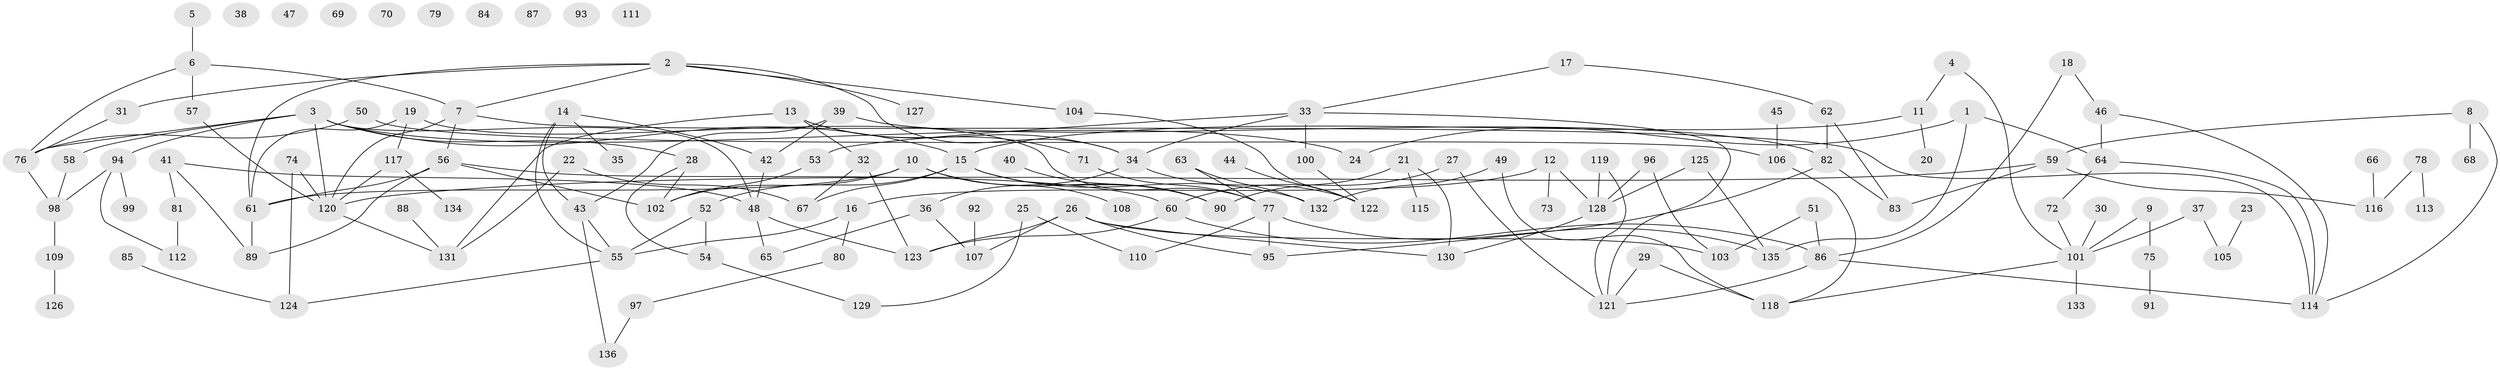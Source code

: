 // coarse degree distribution, {12: 0.0625, 6: 0.09375, 7: 0.03125, 3: 0.125, 5: 0.125, 2: 0.21875, 10: 0.03125, 4: 0.0625, 1: 0.21875, 8: 0.03125}
// Generated by graph-tools (version 1.1) at 2025/47/03/04/25 22:47:58]
// undirected, 136 vertices, 181 edges
graph export_dot {
  node [color=gray90,style=filled];
  1;
  2;
  3;
  4;
  5;
  6;
  7;
  8;
  9;
  10;
  11;
  12;
  13;
  14;
  15;
  16;
  17;
  18;
  19;
  20;
  21;
  22;
  23;
  24;
  25;
  26;
  27;
  28;
  29;
  30;
  31;
  32;
  33;
  34;
  35;
  36;
  37;
  38;
  39;
  40;
  41;
  42;
  43;
  44;
  45;
  46;
  47;
  48;
  49;
  50;
  51;
  52;
  53;
  54;
  55;
  56;
  57;
  58;
  59;
  60;
  61;
  62;
  63;
  64;
  65;
  66;
  67;
  68;
  69;
  70;
  71;
  72;
  73;
  74;
  75;
  76;
  77;
  78;
  79;
  80;
  81;
  82;
  83;
  84;
  85;
  86;
  87;
  88;
  89;
  90;
  91;
  92;
  93;
  94;
  95;
  96;
  97;
  98;
  99;
  100;
  101;
  102;
  103;
  104;
  105;
  106;
  107;
  108;
  109;
  110;
  111;
  112;
  113;
  114;
  115;
  116;
  117;
  118;
  119;
  120;
  121;
  122;
  123;
  124;
  125;
  126;
  127;
  128;
  129;
  130;
  131;
  132;
  133;
  134;
  135;
  136;
  1 -- 24;
  1 -- 64;
  1 -- 135;
  2 -- 7;
  2 -- 31;
  2 -- 34;
  2 -- 61;
  2 -- 104;
  2 -- 127;
  3 -- 15;
  3 -- 24;
  3 -- 28;
  3 -- 48;
  3 -- 58;
  3 -- 76;
  3 -- 94;
  3 -- 120;
  4 -- 11;
  4 -- 101;
  5 -- 6;
  6 -- 7;
  6 -- 57;
  6 -- 76;
  7 -- 56;
  7 -- 114;
  7 -- 120;
  8 -- 59;
  8 -- 68;
  8 -- 114;
  9 -- 75;
  9 -- 101;
  10 -- 61;
  10 -- 90;
  10 -- 102;
  10 -- 108;
  11 -- 15;
  11 -- 20;
  12 -- 16;
  12 -- 73;
  12 -- 128;
  13 -- 32;
  13 -- 34;
  13 -- 71;
  13 -- 131;
  14 -- 35;
  14 -- 42;
  14 -- 43;
  14 -- 55;
  15 -- 52;
  15 -- 67;
  15 -- 90;
  15 -- 132;
  16 -- 55;
  16 -- 80;
  17 -- 33;
  17 -- 62;
  18 -- 46;
  18 -- 86;
  19 -- 61;
  19 -- 77;
  19 -- 117;
  21 -- 90;
  21 -- 115;
  21 -- 130;
  22 -- 67;
  22 -- 131;
  23 -- 105;
  25 -- 110;
  25 -- 129;
  26 -- 95;
  26 -- 103;
  26 -- 107;
  26 -- 123;
  26 -- 130;
  27 -- 60;
  27 -- 121;
  28 -- 54;
  28 -- 102;
  29 -- 118;
  29 -- 121;
  30 -- 101;
  31 -- 76;
  32 -- 67;
  32 -- 123;
  33 -- 34;
  33 -- 53;
  33 -- 100;
  33 -- 121;
  34 -- 36;
  34 -- 122;
  36 -- 65;
  36 -- 107;
  37 -- 101;
  37 -- 105;
  39 -- 42;
  39 -- 43;
  39 -- 82;
  40 -- 90;
  41 -- 48;
  41 -- 81;
  41 -- 89;
  42 -- 48;
  43 -- 55;
  43 -- 136;
  44 -- 122;
  45 -- 106;
  46 -- 64;
  46 -- 114;
  48 -- 65;
  48 -- 123;
  49 -- 118;
  49 -- 132;
  50 -- 76;
  50 -- 106;
  51 -- 86;
  51 -- 103;
  52 -- 54;
  52 -- 55;
  53 -- 102;
  54 -- 129;
  55 -- 124;
  56 -- 60;
  56 -- 61;
  56 -- 89;
  56 -- 102;
  57 -- 120;
  58 -- 98;
  59 -- 83;
  59 -- 116;
  59 -- 120;
  60 -- 86;
  60 -- 123;
  61 -- 89;
  62 -- 82;
  62 -- 83;
  63 -- 77;
  63 -- 132;
  64 -- 72;
  64 -- 114;
  66 -- 116;
  71 -- 77;
  72 -- 101;
  74 -- 120;
  74 -- 124;
  75 -- 91;
  76 -- 98;
  77 -- 95;
  77 -- 110;
  77 -- 135;
  78 -- 113;
  78 -- 116;
  80 -- 97;
  81 -- 112;
  82 -- 83;
  82 -- 95;
  85 -- 124;
  86 -- 114;
  86 -- 121;
  88 -- 131;
  92 -- 107;
  94 -- 98;
  94 -- 99;
  94 -- 112;
  96 -- 103;
  96 -- 128;
  97 -- 136;
  98 -- 109;
  100 -- 122;
  101 -- 118;
  101 -- 133;
  104 -- 122;
  106 -- 118;
  109 -- 126;
  117 -- 120;
  117 -- 134;
  119 -- 121;
  119 -- 128;
  120 -- 131;
  125 -- 128;
  125 -- 135;
  128 -- 130;
}
